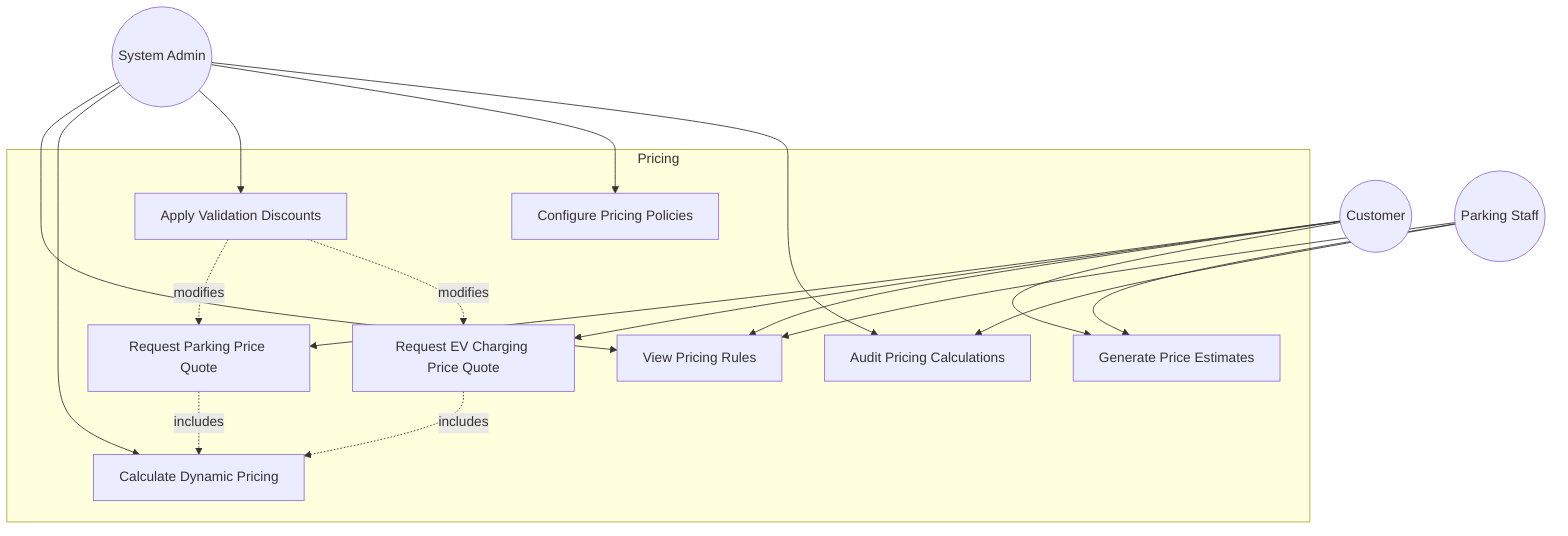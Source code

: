 graph TD
    Customer((Customer))
    Staff((Parking Staff))
    Admin((System Admin))

    subgraph "Pricing"
        UC1[Request Parking Price Quote]
        UC2[Request EV Charging Price Quote]
        UC3[View Pricing Rules]
        UC4[Calculate Dynamic Pricing]
        UC5[Apply Validation Discounts]
        UC6[Generate Price Estimates]
        UC7[Configure Pricing Policies]
        UC8[Audit Pricing Calculations]
    end

    Customer --> UC1
    Customer --> UC2
    Customer --> UC3
    Customer --> UC6
    Staff --> UC3
    Staff --> UC6
    Staff --> UC8
    Admin --> UC3
    Admin --> UC4
    Admin --> UC5
    Admin --> UC7
    Admin --> UC8

    UC1 -.->|includes| UC4
    UC2 -.->|includes| UC4
    UC5 -.->|modifies| UC1
    UC5 -.->|modifies| UC2